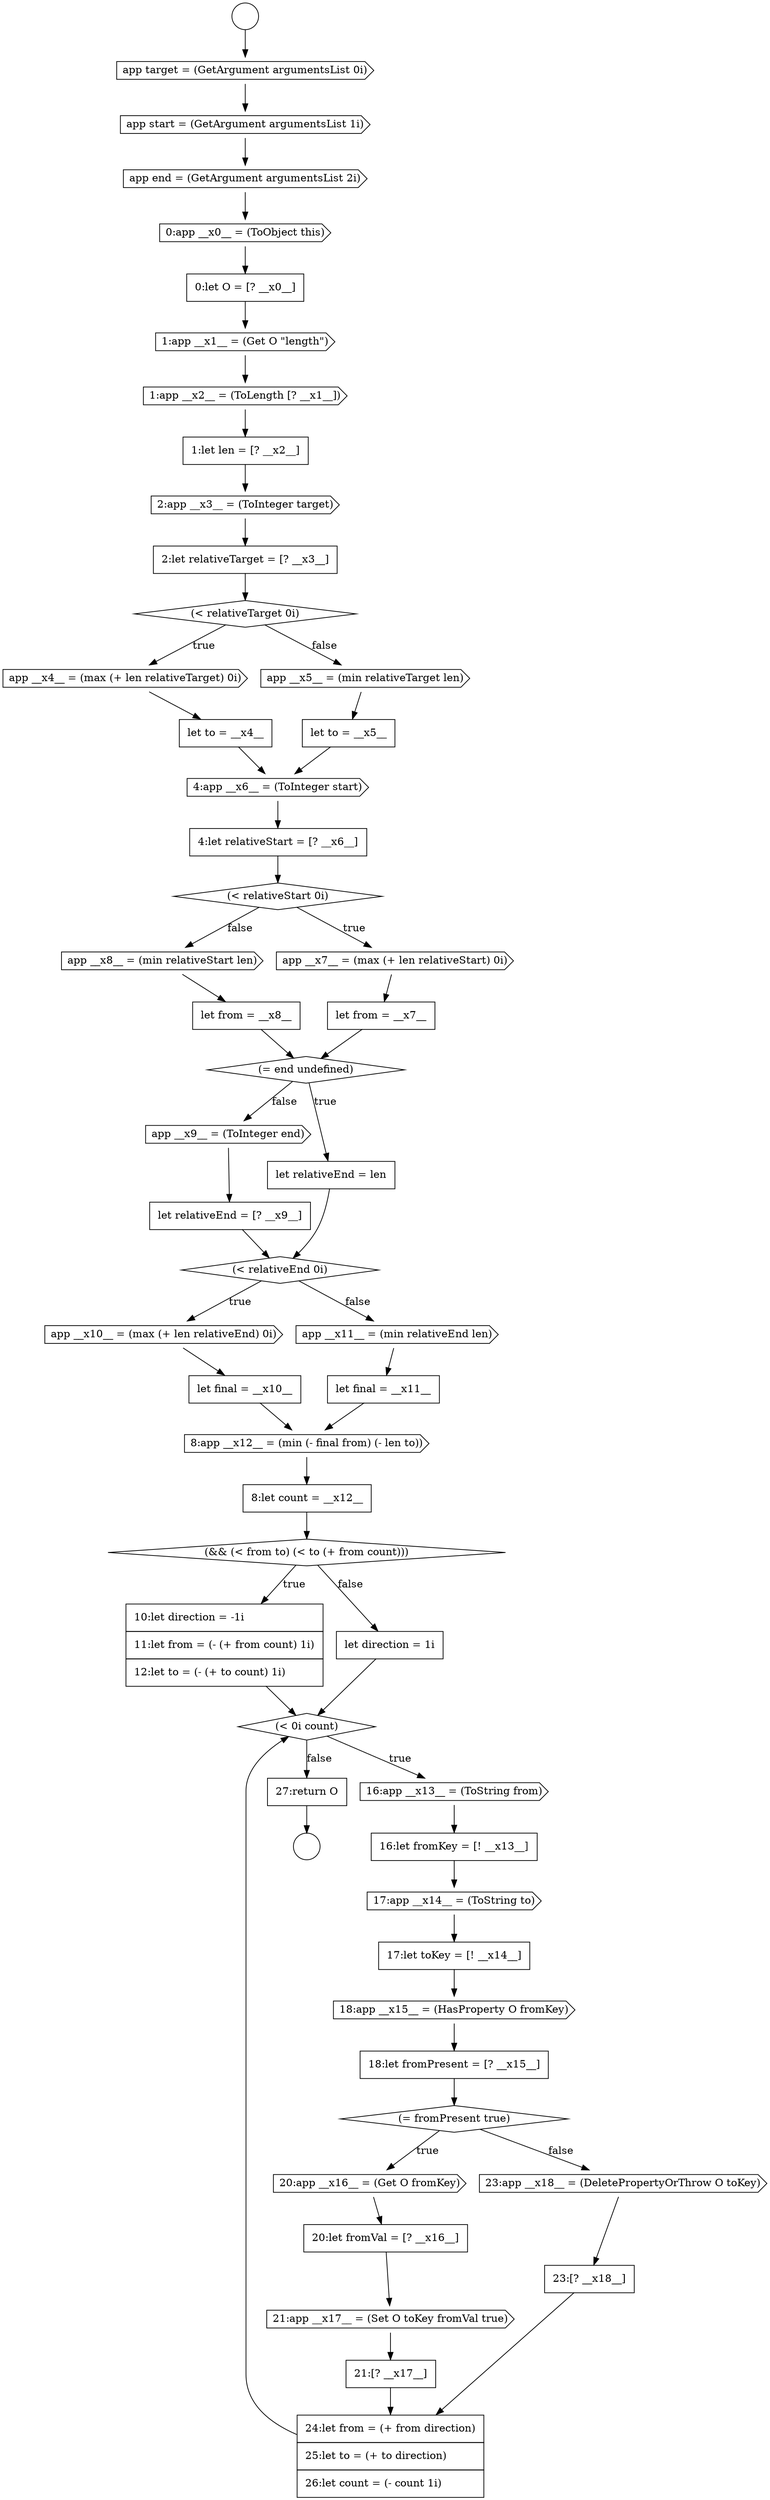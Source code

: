digraph {
  node13600 [shape=cds, label=<<font color="black">0:app __x0__ = (ToObject this)</font>> color="black" fillcolor="white" style=filled]
  node13644 [shape=none, margin=0, label=<<font color="black">
    <table border="0" cellborder="1" cellspacing="0" cellpadding="10">
      <tr><td align="left">21:[? __x17__]</td></tr>
    </table>
  </font>> color="black" fillcolor="white" style=filled]
  node13622 [shape=none, margin=0, label=<<font color="black">
    <table border="0" cellborder="1" cellspacing="0" cellpadding="10">
      <tr><td align="left">let relativeEnd = [? __x9__]</td></tr>
    </table>
  </font>> color="black" fillcolor="white" style=filled]
  node13635 [shape=none, margin=0, label=<<font color="black">
    <table border="0" cellborder="1" cellspacing="0" cellpadding="10">
      <tr><td align="left">16:let fromKey = [! __x13__]</td></tr>
    </table>
  </font>> color="black" fillcolor="white" style=filled]
  node13648 [shape=none, margin=0, label=<<font color="black">
    <table border="0" cellborder="1" cellspacing="0" cellpadding="10">
      <tr><td align="left">27:return O</td></tr>
    </table>
  </font>> color="black" fillcolor="white" style=filled]
  node13609 [shape=none, margin=0, label=<<font color="black">
    <table border="0" cellborder="1" cellspacing="0" cellpadding="10">
      <tr><td align="left">let to = __x4__</td></tr>
    </table>
  </font>> color="black" fillcolor="white" style=filled]
  node13641 [shape=cds, label=<<font color="black">20:app __x16__ = (Get O fromKey)</font>> color="black" fillcolor="white" style=filled]
  node13624 [shape=cds, label=<<font color="black">app __x10__ = (max (+ len relativeEnd) 0i)</font>> color="black" fillcolor="white" style=filled]
  node13631 [shape=none, margin=0, label=<<font color="black">
    <table border="0" cellborder="1" cellspacing="0" cellpadding="10">
      <tr><td align="left">10:let direction = -1i</td></tr>
      <tr><td align="left">11:let from = (- (+ from count) 1i)</td></tr>
      <tr><td align="left">12:let to = (- (+ to count) 1i)</td></tr>
    </table>
  </font>> color="black" fillcolor="white" style=filled]
  node13616 [shape=none, margin=0, label=<<font color="black">
    <table border="0" cellborder="1" cellspacing="0" cellpadding="10">
      <tr><td align="left">let from = __x7__</td></tr>
    </table>
  </font>> color="black" fillcolor="white" style=filled]
  node13643 [shape=cds, label=<<font color="black">21:app __x17__ = (Set O toKey fromVal true)</font>> color="black" fillcolor="white" style=filled]
  node13623 [shape=diamond, label=<<font color="black">(&lt; relativeEnd 0i)</font>> color="black" fillcolor="white" style=filled]
  node13596 [shape=circle label=" " color="black" fillcolor="white" style=filled]
  node13640 [shape=diamond, label=<<font color="black">(= fromPresent true)</font>> color="black" fillcolor="white" style=filled]
  node13628 [shape=cds, label=<<font color="black">8:app __x12__ = (min (- final from) (- len to))</font>> color="black" fillcolor="white" style=filled]
  node13626 [shape=cds, label=<<font color="black">app __x11__ = (min relativeEnd len)</font>> color="black" fillcolor="white" style=filled]
  node13611 [shape=none, margin=0, label=<<font color="black">
    <table border="0" cellborder="1" cellspacing="0" cellpadding="10">
      <tr><td align="left">let to = __x5__</td></tr>
    </table>
  </font>> color="black" fillcolor="white" style=filled]
  node13619 [shape=diamond, label=<<font color="black">(= end undefined)</font>> color="black" fillcolor="white" style=filled]
  node13636 [shape=cds, label=<<font color="black">17:app __x14__ = (ToString to)</font>> color="black" fillcolor="white" style=filled]
  node13608 [shape=cds, label=<<font color="black">app __x4__ = (max (+ len relativeTarget) 0i)</font>> color="black" fillcolor="white" style=filled]
  node13647 [shape=none, margin=0, label=<<font color="black">
    <table border="0" cellborder="1" cellspacing="0" cellpadding="10">
      <tr><td align="left">24:let from = (+ from direction)</td></tr>
      <tr><td align="left">25:let to = (+ to direction)</td></tr>
      <tr><td align="left">26:let count = (- count 1i)</td></tr>
    </table>
  </font>> color="black" fillcolor="white" style=filled]
  node13604 [shape=none, margin=0, label=<<font color="black">
    <table border="0" cellborder="1" cellspacing="0" cellpadding="10">
      <tr><td align="left">1:let len = [? __x2__]</td></tr>
    </table>
  </font>> color="black" fillcolor="white" style=filled]
  node13639 [shape=none, margin=0, label=<<font color="black">
    <table border="0" cellborder="1" cellspacing="0" cellpadding="10">
      <tr><td align="left">18:let fromPresent = [? __x15__]</td></tr>
    </table>
  </font>> color="black" fillcolor="white" style=filled]
  node13612 [shape=cds, label=<<font color="black">4:app __x6__ = (ToInteger start)</font>> color="black" fillcolor="white" style=filled]
  node13597 [shape=cds, label=<<font color="black">app target = (GetArgument argumentsList 0i)</font>> color="black" fillcolor="white" style=filled]
  node13607 [shape=diamond, label=<<font color="black">(&lt; relativeTarget 0i)</font>> color="black" fillcolor="white" style=filled]
  node13629 [shape=none, margin=0, label=<<font color="black">
    <table border="0" cellborder="1" cellspacing="0" cellpadding="10">
      <tr><td align="left">8:let count = __x12__</td></tr>
    </table>
  </font>> color="black" fillcolor="white" style=filled]
  node13603 [shape=cds, label=<<font color="black">1:app __x2__ = (ToLength [? __x1__])</font>> color="black" fillcolor="white" style=filled]
  node13618 [shape=none, margin=0, label=<<font color="black">
    <table border="0" cellborder="1" cellspacing="0" cellpadding="10">
      <tr><td align="left">let from = __x8__</td></tr>
    </table>
  </font>> color="black" fillcolor="white" style=filled]
  node13633 [shape=diamond, label=<<font color="black">(&lt; 0i count)</font>> color="black" fillcolor="white" style=filled]
  node13621 [shape=cds, label=<<font color="black">app __x9__ = (ToInteger end)</font>> color="black" fillcolor="white" style=filled]
  node13638 [shape=cds, label=<<font color="black">18:app __x15__ = (HasProperty O fromKey)</font>> color="black" fillcolor="white" style=filled]
  node13606 [shape=none, margin=0, label=<<font color="black">
    <table border="0" cellborder="1" cellspacing="0" cellpadding="10">
      <tr><td align="left">2:let relativeTarget = [? __x3__]</td></tr>
    </table>
  </font>> color="black" fillcolor="white" style=filled]
  node13630 [shape=diamond, label=<<font color="black">(&amp;&amp; (&lt; from to) (&lt; to (+ from count)))</font>> color="black" fillcolor="white" style=filled]
  node13598 [shape=cds, label=<<font color="black">app start = (GetArgument argumentsList 1i)</font>> color="black" fillcolor="white" style=filled]
  node13613 [shape=none, margin=0, label=<<font color="black">
    <table border="0" cellborder="1" cellspacing="0" cellpadding="10">
      <tr><td align="left">4:let relativeStart = [? __x6__]</td></tr>
    </table>
  </font>> color="black" fillcolor="white" style=filled]
  node13634 [shape=cds, label=<<font color="black">16:app __x13__ = (ToString from)</font>> color="black" fillcolor="white" style=filled]
  node13602 [shape=cds, label=<<font color="black">1:app __x1__ = (Get O &quot;length&quot;)</font>> color="black" fillcolor="white" style=filled]
  node13645 [shape=cds, label=<<font color="black">23:app __x18__ = (DeletePropertyOrThrow O toKey)</font>> color="black" fillcolor="white" style=filled]
  node13617 [shape=cds, label=<<font color="black">app __x8__ = (min relativeStart len)</font>> color="black" fillcolor="white" style=filled]
  node13605 [shape=cds, label=<<font color="black">2:app __x3__ = (ToInteger target)</font>> color="black" fillcolor="white" style=filled]
  node13595 [shape=circle label=" " color="black" fillcolor="white" style=filled]
  node13632 [shape=none, margin=0, label=<<font color="black">
    <table border="0" cellborder="1" cellspacing="0" cellpadding="10">
      <tr><td align="left">let direction = 1i</td></tr>
    </table>
  </font>> color="black" fillcolor="white" style=filled]
  node13615 [shape=cds, label=<<font color="black">app __x7__ = (max (+ len relativeStart) 0i)</font>> color="black" fillcolor="white" style=filled]
  node13627 [shape=none, margin=0, label=<<font color="black">
    <table border="0" cellborder="1" cellspacing="0" cellpadding="10">
      <tr><td align="left">let final = __x11__</td></tr>
    </table>
  </font>> color="black" fillcolor="white" style=filled]
  node13625 [shape=none, margin=0, label=<<font color="black">
    <table border="0" cellborder="1" cellspacing="0" cellpadding="10">
      <tr><td align="left">let final = __x10__</td></tr>
    </table>
  </font>> color="black" fillcolor="white" style=filled]
  node13637 [shape=none, margin=0, label=<<font color="black">
    <table border="0" cellborder="1" cellspacing="0" cellpadding="10">
      <tr><td align="left">17:let toKey = [! __x14__]</td></tr>
    </table>
  </font>> color="black" fillcolor="white" style=filled]
  node13610 [shape=cds, label=<<font color="black">app __x5__ = (min relativeTarget len)</font>> color="black" fillcolor="white" style=filled]
  node13642 [shape=none, margin=0, label=<<font color="black">
    <table border="0" cellborder="1" cellspacing="0" cellpadding="10">
      <tr><td align="left">20:let fromVal = [? __x16__]</td></tr>
    </table>
  </font>> color="black" fillcolor="white" style=filled]
  node13614 [shape=diamond, label=<<font color="black">(&lt; relativeStart 0i)</font>> color="black" fillcolor="white" style=filled]
  node13646 [shape=none, margin=0, label=<<font color="black">
    <table border="0" cellborder="1" cellspacing="0" cellpadding="10">
      <tr><td align="left">23:[? __x18__]</td></tr>
    </table>
  </font>> color="black" fillcolor="white" style=filled]
  node13599 [shape=cds, label=<<font color="black">app end = (GetArgument argumentsList 2i)</font>> color="black" fillcolor="white" style=filled]
  node13601 [shape=none, margin=0, label=<<font color="black">
    <table border="0" cellborder="1" cellspacing="0" cellpadding="10">
      <tr><td align="left">0:let O = [? __x0__]</td></tr>
    </table>
  </font>> color="black" fillcolor="white" style=filled]
  node13620 [shape=none, margin=0, label=<<font color="black">
    <table border="0" cellborder="1" cellspacing="0" cellpadding="10">
      <tr><td align="left">let relativeEnd = len</td></tr>
    </table>
  </font>> color="black" fillcolor="white" style=filled]
  node13622 -> node13623 [ color="black"]
  node13633 -> node13634 [label=<<font color="black">true</font>> color="black"]
  node13633 -> node13648 [label=<<font color="black">false</font>> color="black"]
  node13626 -> node13627 [ color="black"]
  node13638 -> node13639 [ color="black"]
  node13597 -> node13598 [ color="black"]
  node13608 -> node13609 [ color="black"]
  node13611 -> node13612 [ color="black"]
  node13645 -> node13646 [ color="black"]
  node13606 -> node13607 [ color="black"]
  node13629 -> node13630 [ color="black"]
  node13637 -> node13638 [ color="black"]
  node13640 -> node13641 [label=<<font color="black">true</font>> color="black"]
  node13640 -> node13645 [label=<<font color="black">false</font>> color="black"]
  node13627 -> node13628 [ color="black"]
  node13619 -> node13620 [label=<<font color="black">true</font>> color="black"]
  node13619 -> node13621 [label=<<font color="black">false</font>> color="black"]
  node13595 -> node13597 [ color="black"]
  node13609 -> node13612 [ color="black"]
  node13641 -> node13642 [ color="black"]
  node13632 -> node13633 [ color="black"]
  node13614 -> node13615 [label=<<font color="black">true</font>> color="black"]
  node13614 -> node13617 [label=<<font color="black">false</font>> color="black"]
  node13647 -> node13633 [ color="black"]
  node13602 -> node13603 [ color="black"]
  node13639 -> node13640 [ color="black"]
  node13643 -> node13644 [ color="black"]
  node13605 -> node13606 [ color="black"]
  node13631 -> node13633 [ color="black"]
  node13618 -> node13619 [ color="black"]
  node13599 -> node13600 [ color="black"]
  node13624 -> node13625 [ color="black"]
  node13620 -> node13623 [ color="black"]
  node13600 -> node13601 [ color="black"]
  node13634 -> node13635 [ color="black"]
  node13610 -> node13611 [ color="black"]
  node13607 -> node13608 [label=<<font color="black">true</font>> color="black"]
  node13607 -> node13610 [label=<<font color="black">false</font>> color="black"]
  node13630 -> node13631 [label=<<font color="black">true</font>> color="black"]
  node13630 -> node13632 [label=<<font color="black">false</font>> color="black"]
  node13628 -> node13629 [ color="black"]
  node13648 -> node13596 [ color="black"]
  node13601 -> node13602 [ color="black"]
  node13644 -> node13647 [ color="black"]
  node13617 -> node13618 [ color="black"]
  node13625 -> node13628 [ color="black"]
  node13613 -> node13614 [ color="black"]
  node13635 -> node13636 [ color="black"]
  node13604 -> node13605 [ color="black"]
  node13615 -> node13616 [ color="black"]
  node13603 -> node13604 [ color="black"]
  node13612 -> node13613 [ color="black"]
  node13646 -> node13647 [ color="black"]
  node13598 -> node13599 [ color="black"]
  node13636 -> node13637 [ color="black"]
  node13616 -> node13619 [ color="black"]
  node13642 -> node13643 [ color="black"]
  node13621 -> node13622 [ color="black"]
  node13623 -> node13624 [label=<<font color="black">true</font>> color="black"]
  node13623 -> node13626 [label=<<font color="black">false</font>> color="black"]
}
